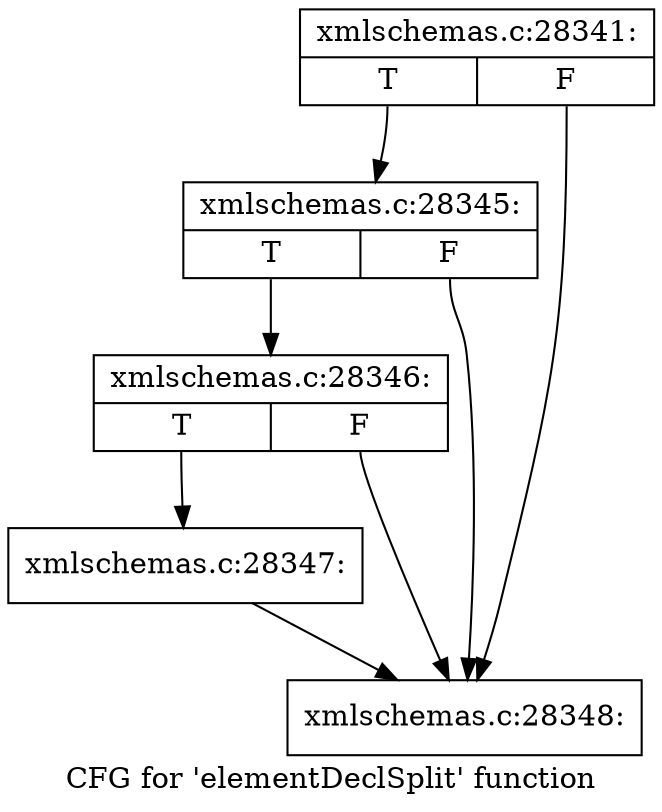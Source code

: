 digraph "CFG for 'elementDeclSplit' function" {
	label="CFG for 'elementDeclSplit' function";

	Node0x56c0960 [shape=record,label="{xmlschemas.c:28341:|{<s0>T|<s1>F}}"];
	Node0x56c0960:s0 -> Node0x56c1a70;
	Node0x56c0960:s1 -> Node0x56c19a0;
	Node0x56c1a70 [shape=record,label="{xmlschemas.c:28345:|{<s0>T|<s1>F}}"];
	Node0x56c1a70:s0 -> Node0x56c19f0;
	Node0x56c1a70:s1 -> Node0x56c19a0;
	Node0x56c19f0 [shape=record,label="{xmlschemas.c:28346:|{<s0>T|<s1>F}}"];
	Node0x56c19f0:s0 -> Node0x56c1950;
	Node0x56c19f0:s1 -> Node0x56c19a0;
	Node0x56c1950 [shape=record,label="{xmlschemas.c:28347:}"];
	Node0x56c1950 -> Node0x56c19a0;
	Node0x56c19a0 [shape=record,label="{xmlschemas.c:28348:}"];
}

